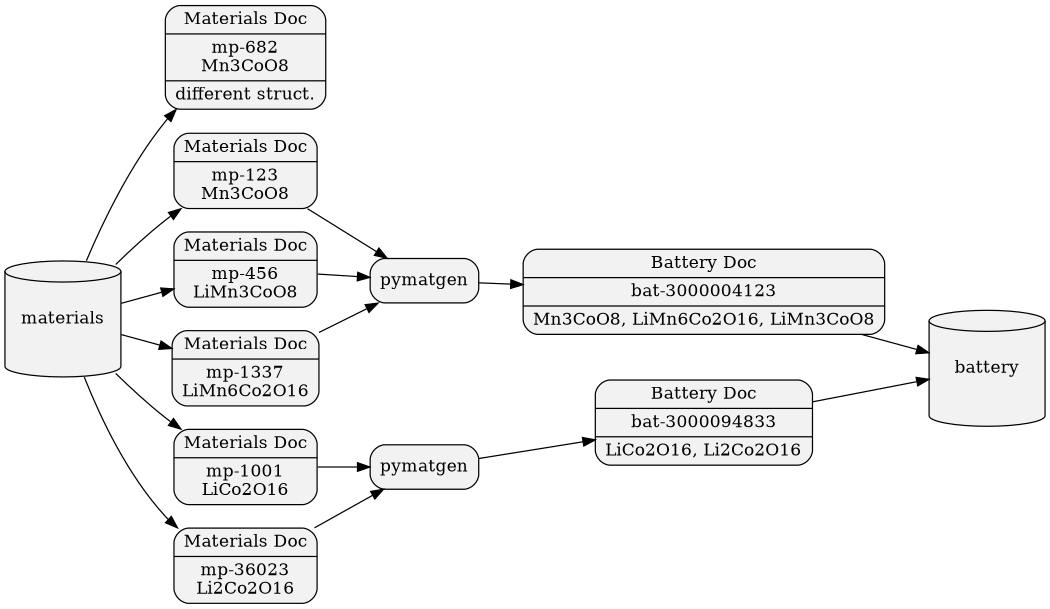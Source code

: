 digraph hierarchy {
size="7,5"
rankdir=LR
node[shape=record,style="filled,rounded",fillcolor=gray95,rankdir=LR]
#edge[dir=back, arrowtail=empty]

materials [fillcolor=gray95,style="filled",shape=cylinder,height=1.3,width=1.3]
battery [fillcolor=gray95,style="filled",shape=cylinder,height=1.3,width=1.3]
p1 [label = pymatgen]
p2 [label = pymatgen]

m0[label = "{{Materials Doc|mp-682\nMn3CoO8|different struct.}}"]
m1[label = "{{Materials Doc|mp-123\nMn3CoO8}}"]
m2[label = "{{Materials Doc|mp-456\nLiMn3CoO8}}"]
m3[label = "{{Materials Doc|mp-1337\nLiMn6Co2O16}}"]
m4[label = "{{Materials Doc|mp-1001\nLiCo2O16}}"]
m5[label = "{{Materials Doc|mp-36023\nLi2Co2O16}}"]

b1[label = "{{Battery Doc|bat-3000004123|Mn3CoO8, LiMn6Co2O16, LiMn3CoO8}}"]
b2[label = "{{Battery Doc|bat-3000094833|LiCo2O16, Li2Co2O16}}"]


materials -> m0
materials -> m1 -> p1
materials -> m2 -> p1
materials -> m3 -> p1 ->b1 -> battery
materials -> m4 -> p2 -> b2 -> battery
materials -> m5 -> p2

}
